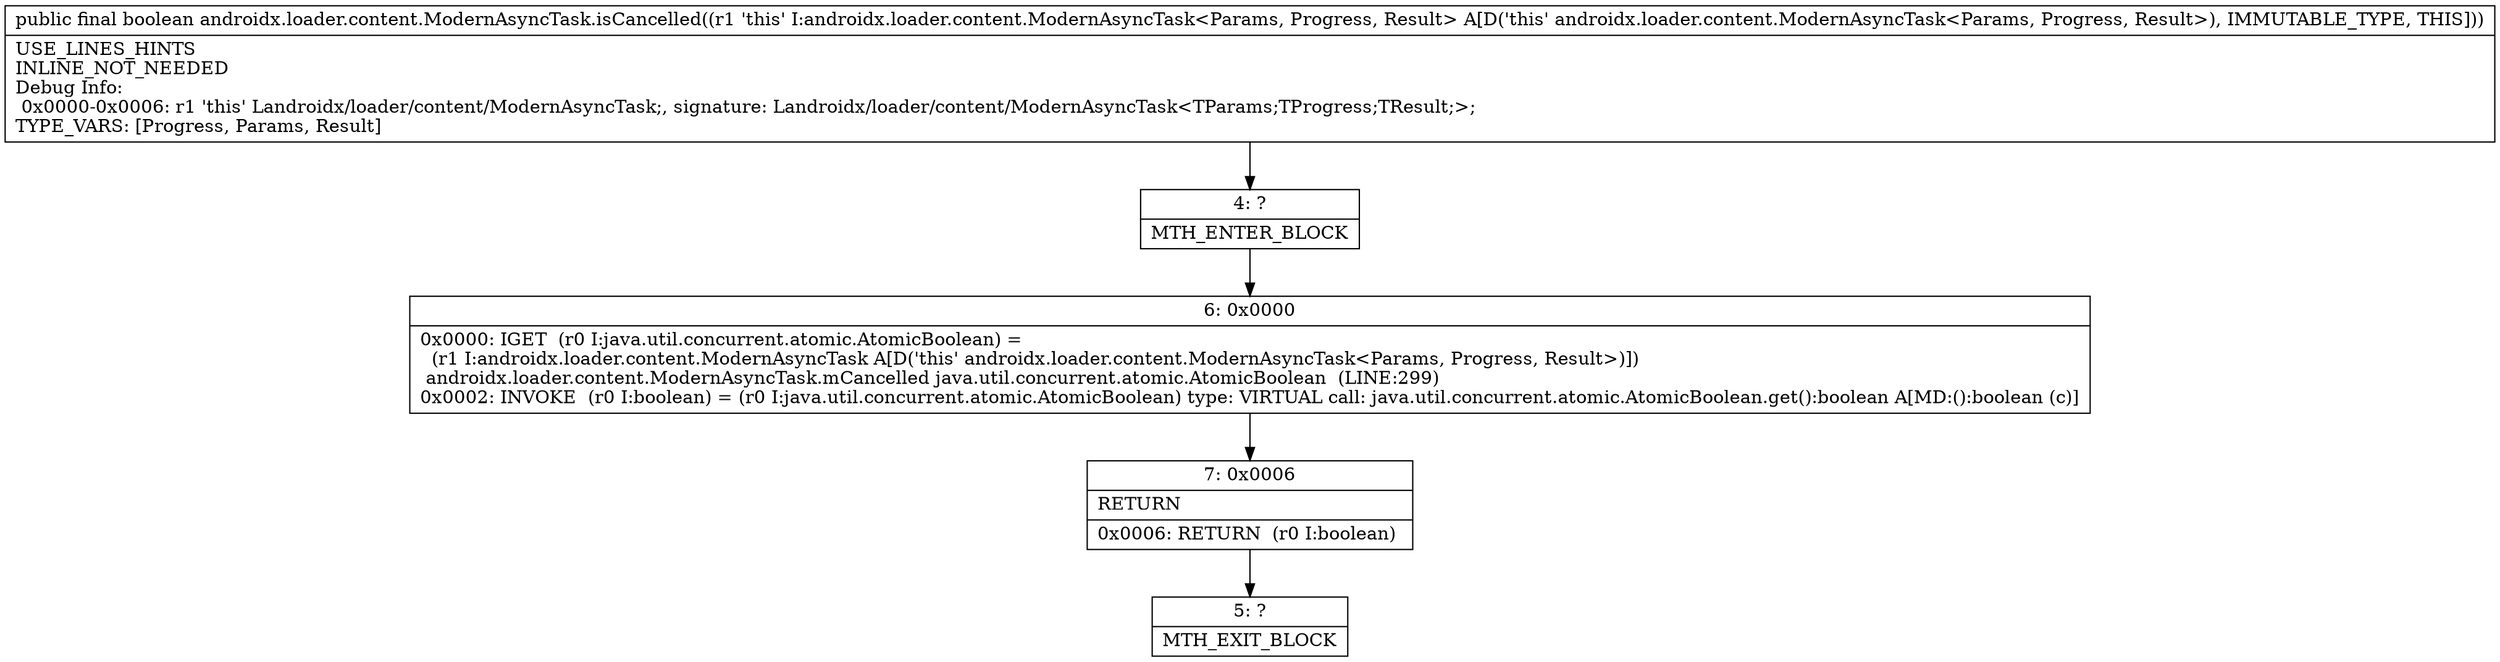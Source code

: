 digraph "CFG forandroidx.loader.content.ModernAsyncTask.isCancelled()Z" {
Node_4 [shape=record,label="{4\:\ ?|MTH_ENTER_BLOCK\l}"];
Node_6 [shape=record,label="{6\:\ 0x0000|0x0000: IGET  (r0 I:java.util.concurrent.atomic.AtomicBoolean) = \l  (r1 I:androidx.loader.content.ModernAsyncTask A[D('this' androidx.loader.content.ModernAsyncTask\<Params, Progress, Result\>)])\l androidx.loader.content.ModernAsyncTask.mCancelled java.util.concurrent.atomic.AtomicBoolean  (LINE:299)\l0x0002: INVOKE  (r0 I:boolean) = (r0 I:java.util.concurrent.atomic.AtomicBoolean) type: VIRTUAL call: java.util.concurrent.atomic.AtomicBoolean.get():boolean A[MD:():boolean (c)]\l}"];
Node_7 [shape=record,label="{7\:\ 0x0006|RETURN\l|0x0006: RETURN  (r0 I:boolean) \l}"];
Node_5 [shape=record,label="{5\:\ ?|MTH_EXIT_BLOCK\l}"];
MethodNode[shape=record,label="{public final boolean androidx.loader.content.ModernAsyncTask.isCancelled((r1 'this' I:androidx.loader.content.ModernAsyncTask\<Params, Progress, Result\> A[D('this' androidx.loader.content.ModernAsyncTask\<Params, Progress, Result\>), IMMUTABLE_TYPE, THIS]))  | USE_LINES_HINTS\lINLINE_NOT_NEEDED\lDebug Info:\l  0x0000\-0x0006: r1 'this' Landroidx\/loader\/content\/ModernAsyncTask;, signature: Landroidx\/loader\/content\/ModernAsyncTask\<TParams;TProgress;TResult;\>;\lTYPE_VARS: [Progress, Params, Result]\l}"];
MethodNode -> Node_4;Node_4 -> Node_6;
Node_6 -> Node_7;
Node_7 -> Node_5;
}

